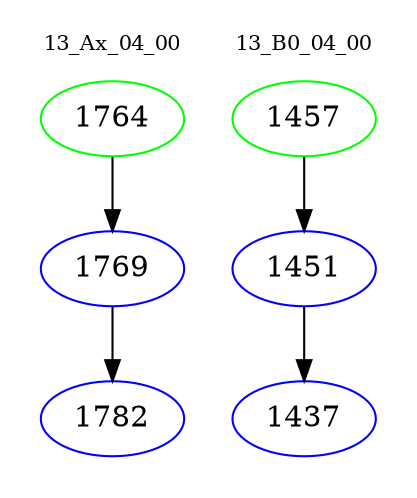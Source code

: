 digraph{
subgraph cluster_0 {
color = white
label = "13_Ax_04_00";
fontsize=10;
T0_1764 [label="1764", color="green"]
T0_1764 -> T0_1769 [color="black"]
T0_1769 [label="1769", color="blue"]
T0_1769 -> T0_1782 [color="black"]
T0_1782 [label="1782", color="blue"]
}
subgraph cluster_1 {
color = white
label = "13_B0_04_00";
fontsize=10;
T1_1457 [label="1457", color="green"]
T1_1457 -> T1_1451 [color="black"]
T1_1451 [label="1451", color="blue"]
T1_1451 -> T1_1437 [color="black"]
T1_1437 [label="1437", color="blue"]
}
}
